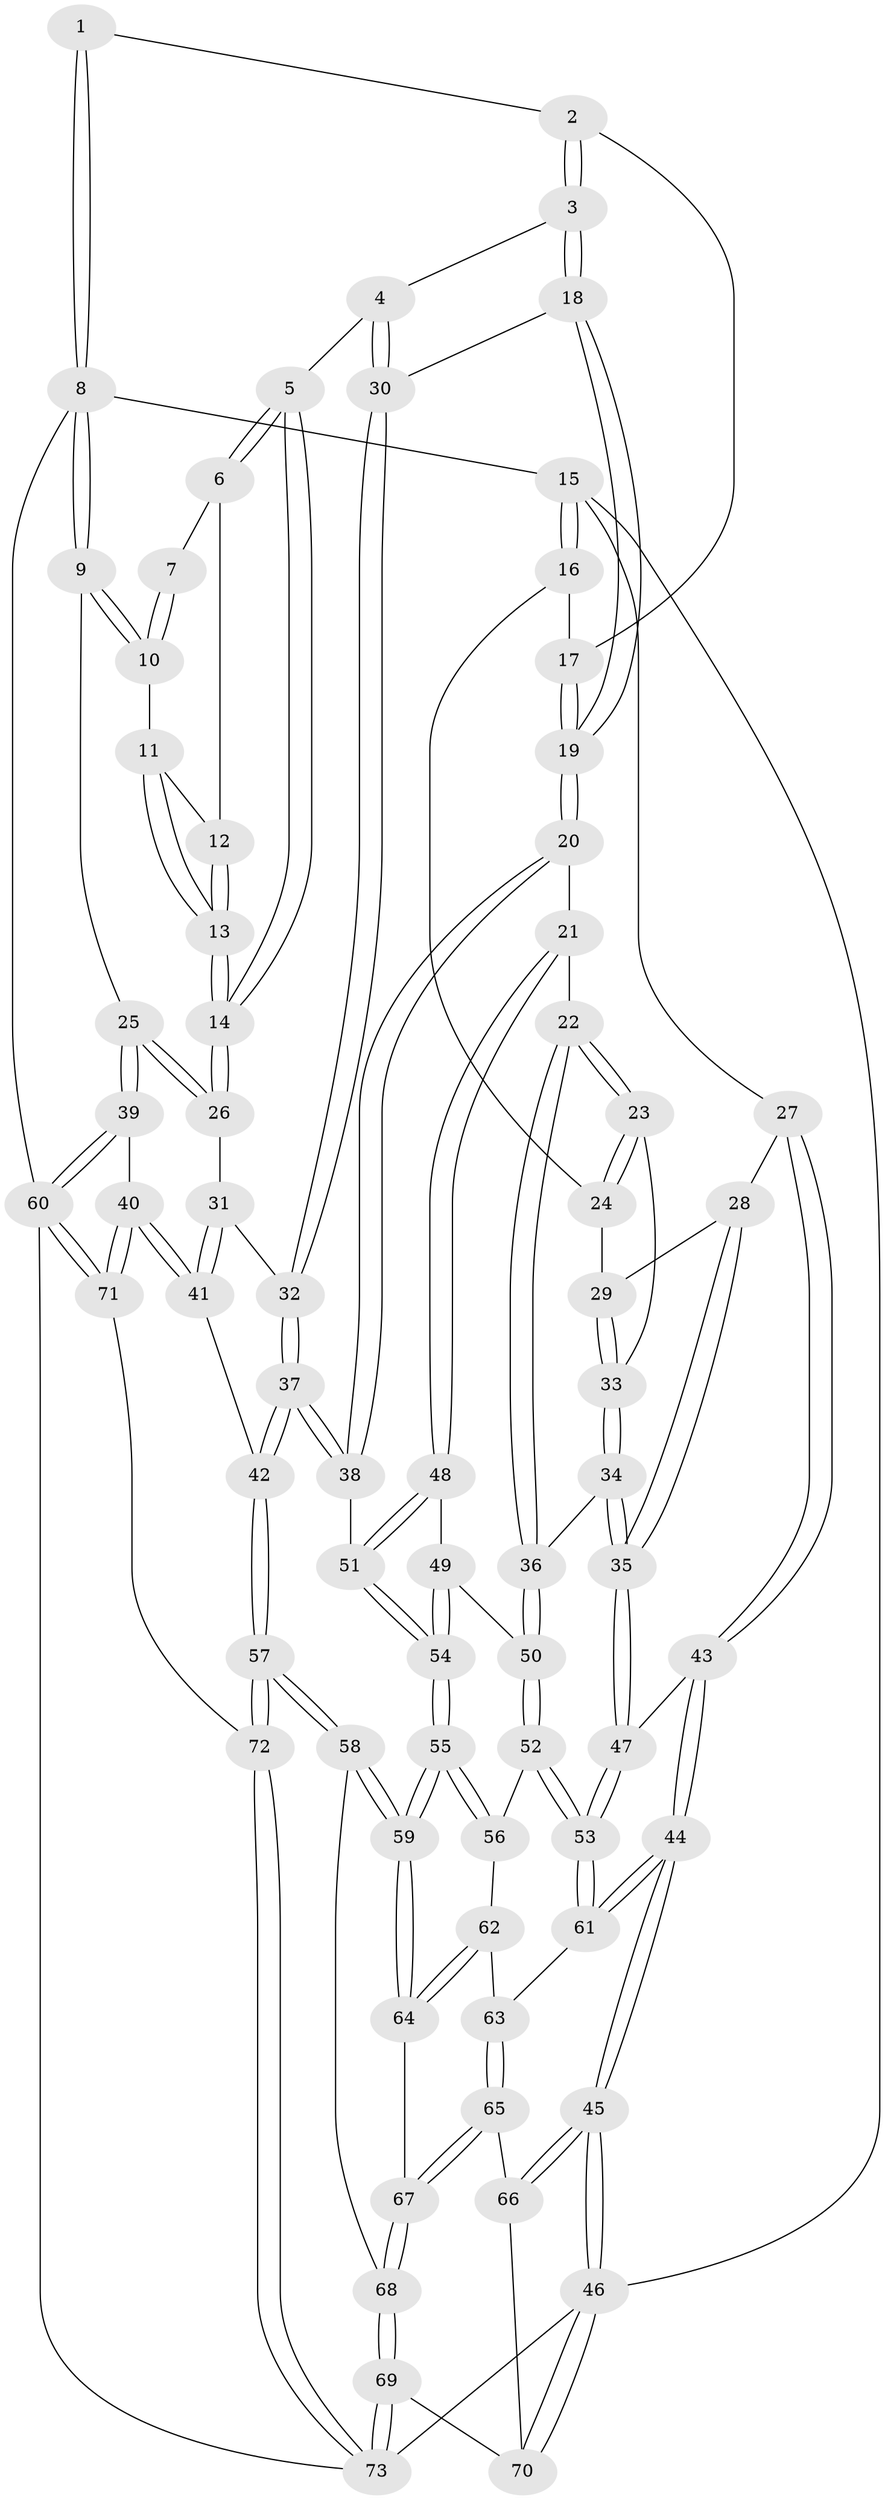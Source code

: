 // Generated by graph-tools (version 1.1) at 2025/00/03/09/25 05:00:26]
// undirected, 73 vertices, 179 edges
graph export_dot {
graph [start="1"]
  node [color=gray90,style=filled];
  1 [pos="+0.8974520271315318+0"];
  2 [pos="+0.5266495400570735+0"];
  3 [pos="+0.6055191657794852+0.08477675916476587"];
  4 [pos="+0.6955515966464539+0.19334019425375298"];
  5 [pos="+0.7471831024292501+0.17509800809603218"];
  6 [pos="+0.8638568545708517+0.041224954974656176"];
  7 [pos="+0.872285199378159+0.004548127741765357"];
  8 [pos="+1+0"];
  9 [pos="+1+0.32929882205265965"];
  10 [pos="+0.9779479954989855+0.18236368798078945"];
  11 [pos="+0.9574021949201011+0.18227901173604225"];
  12 [pos="+0.868303304600042+0.11522459836386172"];
  13 [pos="+0.8708959491729737+0.19107528949449995"];
  14 [pos="+0.863009801815063+0.24203875908478703"];
  15 [pos="+0+0"];
  16 [pos="+0.46444781741653085+0"];
  17 [pos="+0.4737120657268064+0"];
  18 [pos="+0.5628875151583279+0.3089514138580204"];
  19 [pos="+0.5287133213727359+0.33449439320004376"];
  20 [pos="+0.5167655590780957+0.34959208444480394"];
  21 [pos="+0.516593386851226+0.34960454846275135"];
  22 [pos="+0.3938668295511189+0.29385354967473104"];
  23 [pos="+0.37210122988454+0.2637215376215504"];
  24 [pos="+0.3820554946445883+0.1218391040614232"];
  25 [pos="+1+0.35489055354732923"];
  26 [pos="+0.8684274168842468+0.27772991487546606"];
  27 [pos="+0+0"];
  28 [pos="+0.11161803760654386+0.1729520549541112"];
  29 [pos="+0.16195912640257396+0.19475604618752312"];
  30 [pos="+0.6957451613550236+0.2713623787399976"];
  31 [pos="+0.8142873054190318+0.3166786232481977"];
  32 [pos="+0.7528944180262265+0.32398674373119746"];
  33 [pos="+0.24716778789201596+0.283154781828087"];
  34 [pos="+0.1943993803151863+0.4233130411176664"];
  35 [pos="+0.16666390411621432+0.4377750429794271"];
  36 [pos="+0.3119364050447896+0.4365325515879423"];
  37 [pos="+0.6821451823989643+0.4862718285047973"];
  38 [pos="+0.6112979669789687+0.46037630821076353"];
  39 [pos="+1+0.7029251496980793"];
  40 [pos="+1+0.697152011968665"];
  41 [pos="+0.9427041645345027+0.6709706767363376"];
  42 [pos="+0.7977201507425307+0.6570362305742808"];
  43 [pos="+0+0.38784801458424495"];
  44 [pos="+0+0.66745394355808"];
  45 [pos="+0+0.8509756662456103"];
  46 [pos="+0+0.8751862885939362"];
  47 [pos="+0.16150226917047614+0.4419643214972485"];
  48 [pos="+0.4516741357135496+0.44052090412830686"];
  49 [pos="+0.39483898193524475+0.4997840199883428"];
  50 [pos="+0.36284979316164634+0.49333019092686947"];
  51 [pos="+0.5282402809158794+0.5354037446926723"];
  52 [pos="+0.3081826801069584+0.5598021866068009"];
  53 [pos="+0.1883473152552143+0.6162713210665548"];
  54 [pos="+0.46914346008564334+0.6099495614600028"];
  55 [pos="+0.4717972292841833+0.6506165746163565"];
  56 [pos="+0.3829966218221408+0.6481165880639014"];
  57 [pos="+0.5706998511745278+0.7814980993109774"];
  58 [pos="+0.5559425091760151+0.7724042784936325"];
  59 [pos="+0.5415138569667348+0.7575750277172038"];
  60 [pos="+1+1"];
  61 [pos="+0.18347347460176378+0.6341976413617324"];
  62 [pos="+0.2840019144943692+0.6807076563479331"];
  63 [pos="+0.18473324390155454+0.6364929885707796"];
  64 [pos="+0.3135279886984946+0.7472760145004811"];
  65 [pos="+0.17303268575704234+0.7756990956566852"];
  66 [pos="+0.1604191498323379+0.7899347939930618"];
  67 [pos="+0.2871360631122582+0.8239051965162788"];
  68 [pos="+0.3024462186404297+0.8546073774923509"];
  69 [pos="+0.27169816323457796+1"];
  70 [pos="+0.16437394971483338+0.9153082273842702"];
  71 [pos="+0.6150719980267036+1"];
  72 [pos="+0.5620491514940241+1"];
  73 [pos="+0.3019699853960083+1"];
  1 -- 2;
  1 -- 8;
  1 -- 8;
  2 -- 3;
  2 -- 3;
  2 -- 17;
  3 -- 4;
  3 -- 18;
  3 -- 18;
  4 -- 5;
  4 -- 30;
  4 -- 30;
  5 -- 6;
  5 -- 6;
  5 -- 14;
  5 -- 14;
  6 -- 7;
  6 -- 12;
  7 -- 10;
  7 -- 10;
  8 -- 9;
  8 -- 9;
  8 -- 15;
  8 -- 60;
  9 -- 10;
  9 -- 10;
  9 -- 25;
  10 -- 11;
  11 -- 12;
  11 -- 13;
  11 -- 13;
  12 -- 13;
  12 -- 13;
  13 -- 14;
  13 -- 14;
  14 -- 26;
  14 -- 26;
  15 -- 16;
  15 -- 16;
  15 -- 27;
  15 -- 46;
  16 -- 17;
  16 -- 24;
  17 -- 19;
  17 -- 19;
  18 -- 19;
  18 -- 19;
  18 -- 30;
  19 -- 20;
  19 -- 20;
  20 -- 21;
  20 -- 38;
  20 -- 38;
  21 -- 22;
  21 -- 48;
  21 -- 48;
  22 -- 23;
  22 -- 23;
  22 -- 36;
  22 -- 36;
  23 -- 24;
  23 -- 24;
  23 -- 33;
  24 -- 29;
  25 -- 26;
  25 -- 26;
  25 -- 39;
  25 -- 39;
  26 -- 31;
  27 -- 28;
  27 -- 43;
  27 -- 43;
  28 -- 29;
  28 -- 35;
  28 -- 35;
  29 -- 33;
  29 -- 33;
  30 -- 32;
  30 -- 32;
  31 -- 32;
  31 -- 41;
  31 -- 41;
  32 -- 37;
  32 -- 37;
  33 -- 34;
  33 -- 34;
  34 -- 35;
  34 -- 35;
  34 -- 36;
  35 -- 47;
  35 -- 47;
  36 -- 50;
  36 -- 50;
  37 -- 38;
  37 -- 38;
  37 -- 42;
  37 -- 42;
  38 -- 51;
  39 -- 40;
  39 -- 60;
  39 -- 60;
  40 -- 41;
  40 -- 41;
  40 -- 71;
  40 -- 71;
  41 -- 42;
  42 -- 57;
  42 -- 57;
  43 -- 44;
  43 -- 44;
  43 -- 47;
  44 -- 45;
  44 -- 45;
  44 -- 61;
  44 -- 61;
  45 -- 46;
  45 -- 46;
  45 -- 66;
  45 -- 66;
  46 -- 70;
  46 -- 70;
  46 -- 73;
  47 -- 53;
  47 -- 53;
  48 -- 49;
  48 -- 51;
  48 -- 51;
  49 -- 50;
  49 -- 54;
  49 -- 54;
  50 -- 52;
  50 -- 52;
  51 -- 54;
  51 -- 54;
  52 -- 53;
  52 -- 53;
  52 -- 56;
  53 -- 61;
  53 -- 61;
  54 -- 55;
  54 -- 55;
  55 -- 56;
  55 -- 56;
  55 -- 59;
  55 -- 59;
  56 -- 62;
  57 -- 58;
  57 -- 58;
  57 -- 72;
  57 -- 72;
  58 -- 59;
  58 -- 59;
  58 -- 68;
  59 -- 64;
  59 -- 64;
  60 -- 71;
  60 -- 71;
  60 -- 73;
  61 -- 63;
  62 -- 63;
  62 -- 64;
  62 -- 64;
  63 -- 65;
  63 -- 65;
  64 -- 67;
  65 -- 66;
  65 -- 67;
  65 -- 67;
  66 -- 70;
  67 -- 68;
  67 -- 68;
  68 -- 69;
  68 -- 69;
  69 -- 70;
  69 -- 73;
  69 -- 73;
  71 -- 72;
  72 -- 73;
  72 -- 73;
}
